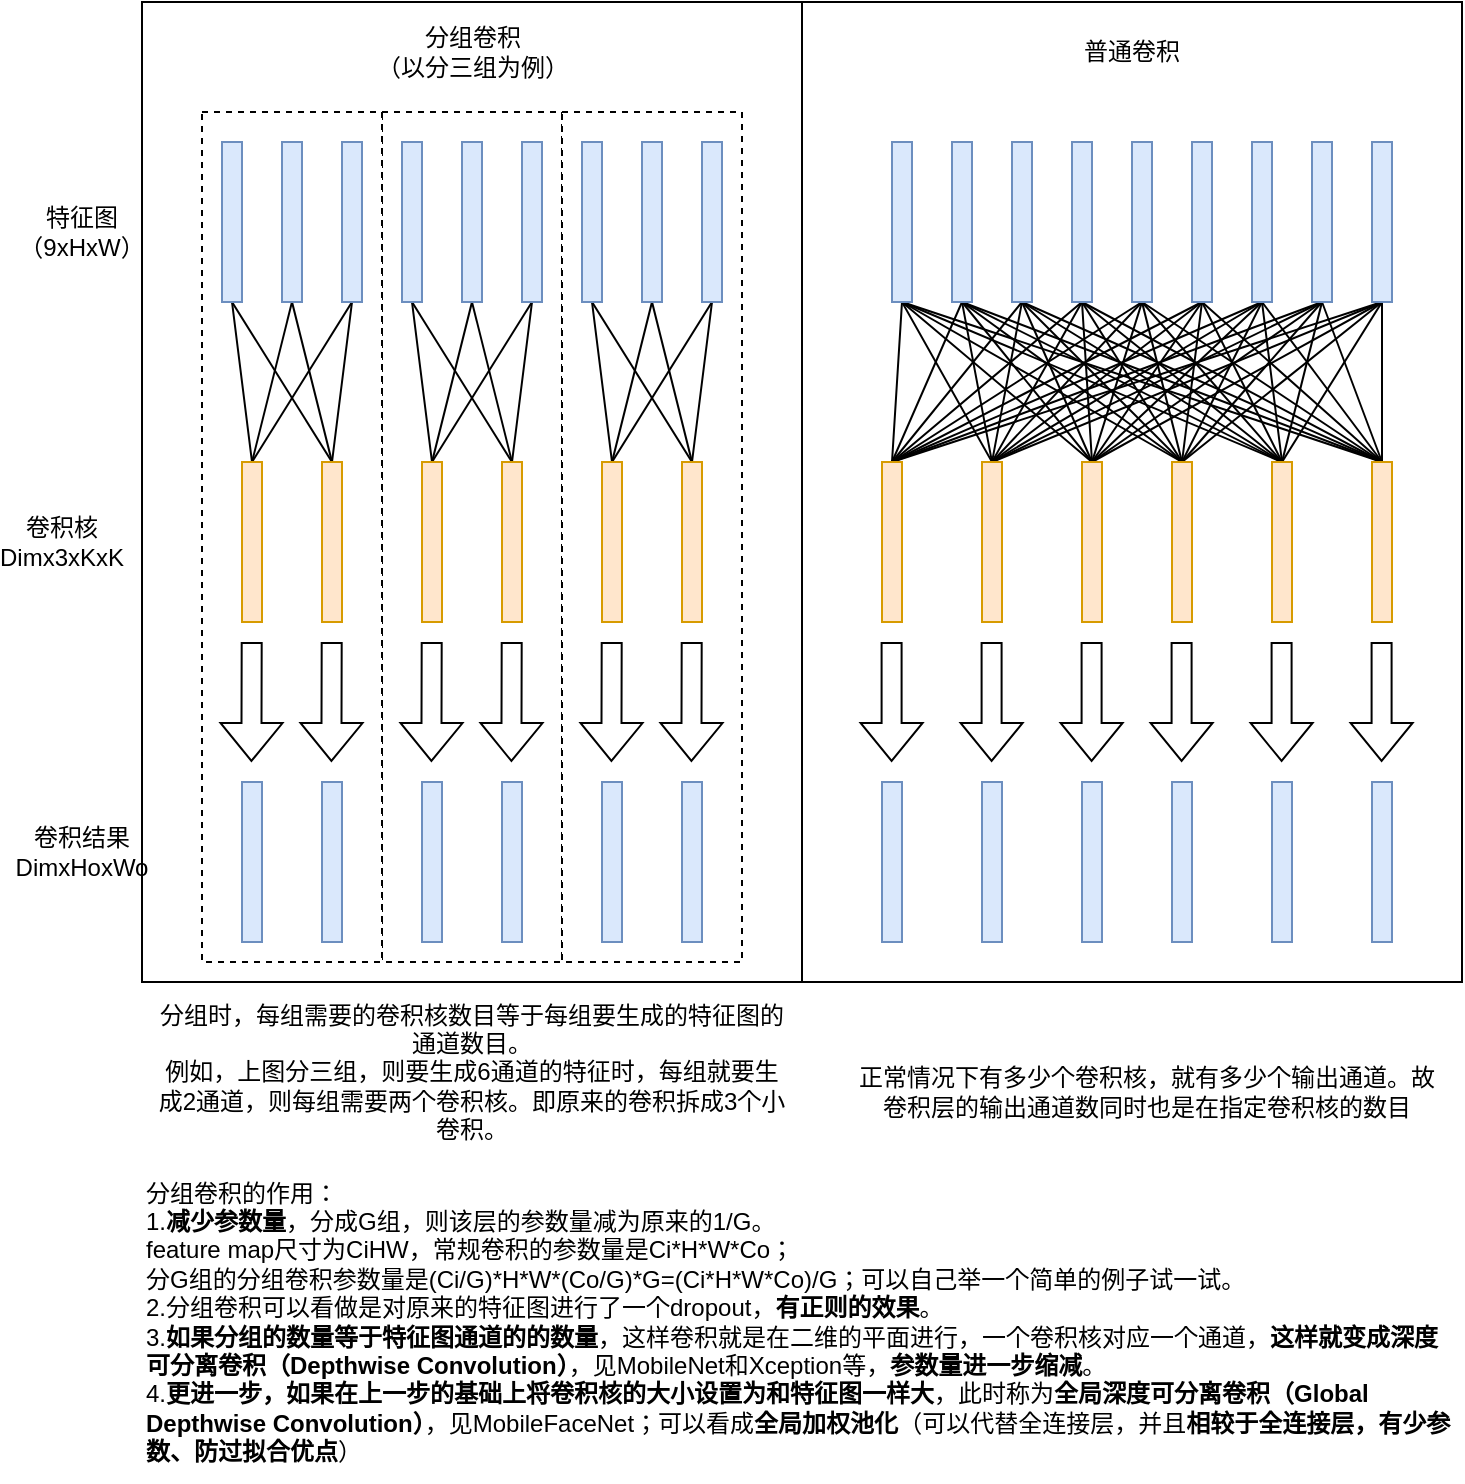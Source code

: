 <mxfile version="24.6.4" type="device">
  <diagram name="第 1 页" id="AqVryajiJWvJqbFoNAd9">
    <mxGraphModel dx="1216" dy="698" grid="1" gridSize="10" guides="1" tooltips="1" connect="1" arrows="1" fold="1" page="1" pageScale="1" pageWidth="827" pageHeight="1169" math="0" shadow="0">
      <root>
        <mxCell id="0" />
        <mxCell id="1" parent="0" />
        <mxCell id="MJthd9jnzczsh9FUFSyF-92" value="" style="rounded=0;whiteSpace=wrap;html=1;" vertex="1" parent="1">
          <mxGeometry x="430" y="140" width="330" height="490" as="geometry" />
        </mxCell>
        <mxCell id="MJthd9jnzczsh9FUFSyF-91" value="" style="rounded=0;whiteSpace=wrap;html=1;" vertex="1" parent="1">
          <mxGeometry x="100" y="140" width="330" height="490" as="geometry" />
        </mxCell>
        <mxCell id="MJthd9jnzczsh9FUFSyF-24" value="" style="rounded=0;whiteSpace=wrap;html=1;dashed=1;" vertex="1" parent="1">
          <mxGeometry x="220" y="195" width="90" height="425" as="geometry" />
        </mxCell>
        <mxCell id="MJthd9jnzczsh9FUFSyF-25" value="" style="rounded=0;whiteSpace=wrap;html=1;dashed=1;" vertex="1" parent="1">
          <mxGeometry x="310" y="195" width="90" height="425" as="geometry" />
        </mxCell>
        <mxCell id="MJthd9jnzczsh9FUFSyF-10" value="" style="rounded=0;whiteSpace=wrap;html=1;dashed=1;" vertex="1" parent="1">
          <mxGeometry x="130" y="195" width="90" height="425" as="geometry" />
        </mxCell>
        <mxCell id="MJthd9jnzczsh9FUFSyF-37" style="rounded=0;orthogonalLoop=1;jettySize=auto;html=1;exitX=0.5;exitY=1;exitDx=0;exitDy=0;entryX=0.5;entryY=0;entryDx=0;entryDy=0;endArrow=none;endFill=0;" edge="1" parent="1" source="MJthd9jnzczsh9FUFSyF-1" target="MJthd9jnzczsh9FUFSyF-19">
          <mxGeometry relative="1" as="geometry" />
        </mxCell>
        <mxCell id="MJthd9jnzczsh9FUFSyF-132" style="rounded=0;orthogonalLoop=1;jettySize=auto;html=1;exitX=0.5;exitY=1;exitDx=0;exitDy=0;entryX=0.5;entryY=0;entryDx=0;entryDy=0;endArrow=none;endFill=0;" edge="1" parent="1" source="MJthd9jnzczsh9FUFSyF-1" target="MJthd9jnzczsh9FUFSyF-131">
          <mxGeometry relative="1" as="geometry" />
        </mxCell>
        <mxCell id="MJthd9jnzczsh9FUFSyF-1" value="" style="rounded=0;whiteSpace=wrap;html=1;fillColor=#dae8fc;strokeColor=#6c8ebf;" vertex="1" parent="1">
          <mxGeometry x="140" y="210" width="10" height="80" as="geometry" />
        </mxCell>
        <mxCell id="MJthd9jnzczsh9FUFSyF-38" style="rounded=0;orthogonalLoop=1;jettySize=auto;html=1;exitX=0.5;exitY=1;exitDx=0;exitDy=0;endArrow=none;endFill=0;entryX=0.5;entryY=0;entryDx=0;entryDy=0;" edge="1" parent="1" source="MJthd9jnzczsh9FUFSyF-2" target="MJthd9jnzczsh9FUFSyF-19">
          <mxGeometry relative="1" as="geometry">
            <mxPoint x="175" y="370" as="targetPoint" />
          </mxGeometry>
        </mxCell>
        <mxCell id="MJthd9jnzczsh9FUFSyF-133" style="rounded=0;orthogonalLoop=1;jettySize=auto;html=1;exitX=0.5;exitY=1;exitDx=0;exitDy=0;entryX=0.5;entryY=0;entryDx=0;entryDy=0;endArrow=none;endFill=0;" edge="1" parent="1" source="MJthd9jnzczsh9FUFSyF-2" target="MJthd9jnzczsh9FUFSyF-131">
          <mxGeometry relative="1" as="geometry">
            <mxPoint x="190" y="370" as="targetPoint" />
          </mxGeometry>
        </mxCell>
        <mxCell id="MJthd9jnzczsh9FUFSyF-2" value="" style="rounded=0;whiteSpace=wrap;html=1;fillColor=#dae8fc;strokeColor=#6c8ebf;" vertex="1" parent="1">
          <mxGeometry x="170" y="210" width="10" height="80" as="geometry" />
        </mxCell>
        <mxCell id="MJthd9jnzczsh9FUFSyF-39" style="rounded=0;orthogonalLoop=1;jettySize=auto;html=1;exitX=0.5;exitY=1;exitDx=0;exitDy=0;entryX=0.5;entryY=0;entryDx=0;entryDy=0;endArrow=none;endFill=0;" edge="1" parent="1" source="MJthd9jnzczsh9FUFSyF-3" target="MJthd9jnzczsh9FUFSyF-19">
          <mxGeometry relative="1" as="geometry" />
        </mxCell>
        <mxCell id="MJthd9jnzczsh9FUFSyF-134" style="rounded=0;orthogonalLoop=1;jettySize=auto;html=1;exitX=0.5;exitY=1;exitDx=0;exitDy=0;entryX=0.5;entryY=0;entryDx=0;entryDy=0;endArrow=none;endFill=0;" edge="1" parent="1" source="MJthd9jnzczsh9FUFSyF-3" target="MJthd9jnzczsh9FUFSyF-131">
          <mxGeometry relative="1" as="geometry">
            <mxPoint x="200" y="370" as="targetPoint" />
          </mxGeometry>
        </mxCell>
        <mxCell id="MJthd9jnzczsh9FUFSyF-3" value="" style="rounded=0;whiteSpace=wrap;html=1;fillColor=#dae8fc;strokeColor=#6c8ebf;" vertex="1" parent="1">
          <mxGeometry x="200" y="210" width="10" height="80" as="geometry" />
        </mxCell>
        <mxCell id="MJthd9jnzczsh9FUFSyF-40" style="rounded=0;orthogonalLoop=1;jettySize=auto;html=1;exitX=0.5;exitY=1;exitDx=0;exitDy=0;entryX=0.5;entryY=0;entryDx=0;entryDy=0;endArrow=none;endFill=0;" edge="1" parent="1" source="MJthd9jnzczsh9FUFSyF-4" target="MJthd9jnzczsh9FUFSyF-22">
          <mxGeometry relative="1" as="geometry" />
        </mxCell>
        <mxCell id="MJthd9jnzczsh9FUFSyF-137" style="rounded=0;orthogonalLoop=1;jettySize=auto;html=1;exitX=0.5;exitY=1;exitDx=0;exitDy=0;entryX=0.5;entryY=0;entryDx=0;entryDy=0;endArrow=none;endFill=0;" edge="1" parent="1" source="MJthd9jnzczsh9FUFSyF-4" target="MJthd9jnzczsh9FUFSyF-135">
          <mxGeometry relative="1" as="geometry" />
        </mxCell>
        <mxCell id="MJthd9jnzczsh9FUFSyF-4" value="" style="rounded=0;whiteSpace=wrap;html=1;fillColor=#dae8fc;strokeColor=#6c8ebf;" vertex="1" parent="1">
          <mxGeometry x="230" y="210" width="10" height="80" as="geometry" />
        </mxCell>
        <mxCell id="MJthd9jnzczsh9FUFSyF-41" style="rounded=0;orthogonalLoop=1;jettySize=auto;html=1;exitX=0.5;exitY=1;exitDx=0;exitDy=0;endArrow=none;endFill=0;entryX=0.5;entryY=0;entryDx=0;entryDy=0;" edge="1" parent="1" source="MJthd9jnzczsh9FUFSyF-5" target="MJthd9jnzczsh9FUFSyF-22">
          <mxGeometry relative="1" as="geometry">
            <mxPoint x="265" y="370" as="targetPoint" />
          </mxGeometry>
        </mxCell>
        <mxCell id="MJthd9jnzczsh9FUFSyF-138" style="rounded=0;orthogonalLoop=1;jettySize=auto;html=1;exitX=0.5;exitY=1;exitDx=0;exitDy=0;entryX=0.5;entryY=0;entryDx=0;entryDy=0;endArrow=none;endFill=0;" edge="1" parent="1" source="MJthd9jnzczsh9FUFSyF-5" target="MJthd9jnzczsh9FUFSyF-135">
          <mxGeometry relative="1" as="geometry" />
        </mxCell>
        <mxCell id="MJthd9jnzczsh9FUFSyF-5" value="" style="rounded=0;whiteSpace=wrap;html=1;fillColor=#dae8fc;strokeColor=#6c8ebf;" vertex="1" parent="1">
          <mxGeometry x="260" y="210" width="10" height="80" as="geometry" />
        </mxCell>
        <mxCell id="MJthd9jnzczsh9FUFSyF-42" style="rounded=0;orthogonalLoop=1;jettySize=auto;html=1;exitX=0.5;exitY=1;exitDx=0;exitDy=0;entryX=0.5;entryY=0;entryDx=0;entryDy=0;endArrow=none;endFill=0;" edge="1" parent="1" source="MJthd9jnzczsh9FUFSyF-6" target="MJthd9jnzczsh9FUFSyF-22">
          <mxGeometry relative="1" as="geometry" />
        </mxCell>
        <mxCell id="MJthd9jnzczsh9FUFSyF-139" style="rounded=0;orthogonalLoop=1;jettySize=auto;html=1;exitX=0.5;exitY=1;exitDx=0;exitDy=0;entryX=0.5;entryY=0;entryDx=0;entryDy=0;endArrow=none;endFill=0;" edge="1" parent="1" source="MJthd9jnzczsh9FUFSyF-6" target="MJthd9jnzczsh9FUFSyF-135">
          <mxGeometry relative="1" as="geometry" />
        </mxCell>
        <mxCell id="MJthd9jnzczsh9FUFSyF-6" value="" style="rounded=0;whiteSpace=wrap;html=1;fillColor=#dae8fc;strokeColor=#6c8ebf;" vertex="1" parent="1">
          <mxGeometry x="290" y="210" width="10" height="80" as="geometry" />
        </mxCell>
        <mxCell id="MJthd9jnzczsh9FUFSyF-43" style="rounded=0;orthogonalLoop=1;jettySize=auto;html=1;exitX=0.5;exitY=1;exitDx=0;exitDy=0;entryX=0.5;entryY=0;entryDx=0;entryDy=0;endArrow=none;endFill=0;" edge="1" parent="1" source="MJthd9jnzczsh9FUFSyF-7" target="MJthd9jnzczsh9FUFSyF-23">
          <mxGeometry relative="1" as="geometry" />
        </mxCell>
        <mxCell id="MJthd9jnzczsh9FUFSyF-140" style="rounded=0;orthogonalLoop=1;jettySize=auto;html=1;exitX=0.5;exitY=1;exitDx=0;exitDy=0;entryX=0.5;entryY=0;entryDx=0;entryDy=0;endArrow=none;endFill=0;" edge="1" parent="1" source="MJthd9jnzczsh9FUFSyF-7" target="MJthd9jnzczsh9FUFSyF-136">
          <mxGeometry relative="1" as="geometry" />
        </mxCell>
        <mxCell id="MJthd9jnzczsh9FUFSyF-7" value="" style="rounded=0;whiteSpace=wrap;html=1;fillColor=#dae8fc;strokeColor=#6c8ebf;" vertex="1" parent="1">
          <mxGeometry x="320" y="210" width="10" height="80" as="geometry" />
        </mxCell>
        <mxCell id="MJthd9jnzczsh9FUFSyF-44" style="rounded=0;orthogonalLoop=1;jettySize=auto;html=1;exitX=0.5;exitY=1;exitDx=0;exitDy=0;entryX=0.5;entryY=0;entryDx=0;entryDy=0;endArrow=none;endFill=0;" edge="1" parent="1" source="MJthd9jnzczsh9FUFSyF-8" target="MJthd9jnzczsh9FUFSyF-23">
          <mxGeometry relative="1" as="geometry" />
        </mxCell>
        <mxCell id="MJthd9jnzczsh9FUFSyF-142" style="rounded=0;orthogonalLoop=1;jettySize=auto;html=1;exitX=0.5;exitY=1;exitDx=0;exitDy=0;entryX=0.5;entryY=0;entryDx=0;entryDy=0;endArrow=none;endFill=0;" edge="1" parent="1" source="MJthd9jnzczsh9FUFSyF-8" target="MJthd9jnzczsh9FUFSyF-136">
          <mxGeometry relative="1" as="geometry" />
        </mxCell>
        <mxCell id="MJthd9jnzczsh9FUFSyF-8" value="" style="rounded=0;whiteSpace=wrap;html=1;fillColor=#dae8fc;strokeColor=#6c8ebf;" vertex="1" parent="1">
          <mxGeometry x="350" y="210" width="10" height="80" as="geometry" />
        </mxCell>
        <mxCell id="MJthd9jnzczsh9FUFSyF-45" style="rounded=0;orthogonalLoop=1;jettySize=auto;html=1;exitX=0.5;exitY=1;exitDx=0;exitDy=0;entryX=0.5;entryY=0;entryDx=0;entryDy=0;endArrow=none;endFill=0;" edge="1" parent="1" source="MJthd9jnzczsh9FUFSyF-9" target="MJthd9jnzczsh9FUFSyF-23">
          <mxGeometry relative="1" as="geometry" />
        </mxCell>
        <mxCell id="MJthd9jnzczsh9FUFSyF-141" style="rounded=0;orthogonalLoop=1;jettySize=auto;html=1;exitX=0.5;exitY=1;exitDx=0;exitDy=0;entryX=0.5;entryY=0;entryDx=0;entryDy=0;endArrow=none;endFill=0;" edge="1" parent="1" source="MJthd9jnzczsh9FUFSyF-9" target="MJthd9jnzczsh9FUFSyF-136">
          <mxGeometry relative="1" as="geometry" />
        </mxCell>
        <mxCell id="MJthd9jnzczsh9FUFSyF-9" value="" style="rounded=0;whiteSpace=wrap;html=1;fillColor=#dae8fc;strokeColor=#6c8ebf;" vertex="1" parent="1">
          <mxGeometry x="380" y="210" width="10" height="80" as="geometry" />
        </mxCell>
        <mxCell id="MJthd9jnzczsh9FUFSyF-19" value="" style="rounded=0;whiteSpace=wrap;html=1;fillColor=#ffe6cc;strokeColor=#d79b00;" vertex="1" parent="1">
          <mxGeometry x="150" y="370" width="10" height="80" as="geometry" />
        </mxCell>
        <mxCell id="MJthd9jnzczsh9FUFSyF-20" value="特征图（9xHxW）" style="text;html=1;align=center;verticalAlign=middle;whiteSpace=wrap;rounded=0;" vertex="1" parent="1">
          <mxGeometry x="40" y="240" width="60" height="30" as="geometry" />
        </mxCell>
        <mxCell id="MJthd9jnzczsh9FUFSyF-21" value="卷积核&lt;div&gt;Dimx3xKxK&lt;/div&gt;" style="text;html=1;align=center;verticalAlign=middle;whiteSpace=wrap;rounded=0;" vertex="1" parent="1">
          <mxGeometry x="30" y="395" width="60" height="30" as="geometry" />
        </mxCell>
        <mxCell id="MJthd9jnzczsh9FUFSyF-22" value="" style="rounded=0;whiteSpace=wrap;html=1;fillColor=#ffe6cc;strokeColor=#d79b00;" vertex="1" parent="1">
          <mxGeometry x="240" y="370" width="10" height="80" as="geometry" />
        </mxCell>
        <mxCell id="MJthd9jnzczsh9FUFSyF-23" value="" style="rounded=0;whiteSpace=wrap;html=1;fillColor=#ffe6cc;strokeColor=#d79b00;" vertex="1" parent="1">
          <mxGeometry x="330" y="370" width="10" height="80" as="geometry" />
        </mxCell>
        <mxCell id="MJthd9jnzczsh9FUFSyF-52" style="rounded=0;orthogonalLoop=1;jettySize=auto;html=1;exitX=0.5;exitY=1;exitDx=0;exitDy=0;entryX=0.5;entryY=0;entryDx=0;entryDy=0;endArrow=none;endFill=0;" edge="1" parent="1" source="MJthd9jnzczsh9FUFSyF-28" target="MJthd9jnzczsh9FUFSyF-49">
          <mxGeometry relative="1" as="geometry" />
        </mxCell>
        <mxCell id="MJthd9jnzczsh9FUFSyF-61" style="rounded=0;orthogonalLoop=1;jettySize=auto;html=1;exitX=0.5;exitY=1;exitDx=0;exitDy=0;entryX=0.5;entryY=0;entryDx=0;entryDy=0;endArrow=none;endFill=0;" edge="1" parent="1" source="MJthd9jnzczsh9FUFSyF-28" target="MJthd9jnzczsh9FUFSyF-50">
          <mxGeometry relative="1" as="geometry" />
        </mxCell>
        <mxCell id="MJthd9jnzczsh9FUFSyF-70" style="rounded=0;orthogonalLoop=1;jettySize=auto;html=1;exitX=0.5;exitY=1;exitDx=0;exitDy=0;entryX=0.5;entryY=0;entryDx=0;entryDy=0;endArrow=none;endFill=0;" edge="1" parent="1" source="MJthd9jnzczsh9FUFSyF-28" target="MJthd9jnzczsh9FUFSyF-51">
          <mxGeometry relative="1" as="geometry" />
        </mxCell>
        <mxCell id="MJthd9jnzczsh9FUFSyF-98" style="rounded=0;orthogonalLoop=1;jettySize=auto;html=1;exitX=0.5;exitY=1;exitDx=0;exitDy=0;entryX=0.5;entryY=0;entryDx=0;entryDy=0;endArrow=none;endFill=0;" edge="1" parent="1" source="MJthd9jnzczsh9FUFSyF-28" target="MJthd9jnzczsh9FUFSyF-95">
          <mxGeometry relative="1" as="geometry" />
        </mxCell>
        <mxCell id="MJthd9jnzczsh9FUFSyF-107" style="rounded=0;orthogonalLoop=1;jettySize=auto;html=1;exitX=0.5;exitY=1;exitDx=0;exitDy=0;entryX=0.5;entryY=0;entryDx=0;entryDy=0;endArrow=none;endFill=0;" edge="1" parent="1" source="MJthd9jnzczsh9FUFSyF-28" target="MJthd9jnzczsh9FUFSyF-96">
          <mxGeometry relative="1" as="geometry" />
        </mxCell>
        <mxCell id="MJthd9jnzczsh9FUFSyF-108" style="rounded=0;orthogonalLoop=1;jettySize=auto;html=1;exitX=0.5;exitY=1;exitDx=0;exitDy=0;entryX=0.5;entryY=0;entryDx=0;entryDy=0;endArrow=none;endFill=0;" edge="1" parent="1" source="MJthd9jnzczsh9FUFSyF-28" target="MJthd9jnzczsh9FUFSyF-97">
          <mxGeometry relative="1" as="geometry" />
        </mxCell>
        <mxCell id="MJthd9jnzczsh9FUFSyF-28" value="" style="rounded=0;whiteSpace=wrap;html=1;fillColor=#dae8fc;strokeColor=#6c8ebf;" vertex="1" parent="1">
          <mxGeometry x="475" y="210" width="10" height="80" as="geometry" />
        </mxCell>
        <mxCell id="MJthd9jnzczsh9FUFSyF-53" style="rounded=0;orthogonalLoop=1;jettySize=auto;html=1;exitX=0.5;exitY=1;exitDx=0;exitDy=0;entryX=0.5;entryY=0;entryDx=0;entryDy=0;endArrow=none;endFill=0;" edge="1" parent="1" source="MJthd9jnzczsh9FUFSyF-29" target="MJthd9jnzczsh9FUFSyF-49">
          <mxGeometry relative="1" as="geometry" />
        </mxCell>
        <mxCell id="MJthd9jnzczsh9FUFSyF-62" style="rounded=0;orthogonalLoop=1;jettySize=auto;html=1;exitX=0.5;exitY=1;exitDx=0;exitDy=0;entryX=0.5;entryY=0;entryDx=0;entryDy=0;endArrow=none;endFill=0;" edge="1" parent="1" source="MJthd9jnzczsh9FUFSyF-29" target="MJthd9jnzczsh9FUFSyF-50">
          <mxGeometry relative="1" as="geometry" />
        </mxCell>
        <mxCell id="MJthd9jnzczsh9FUFSyF-71" style="rounded=0;orthogonalLoop=1;jettySize=auto;html=1;exitX=0.5;exitY=1;exitDx=0;exitDy=0;endArrow=none;endFill=0;entryX=0.5;entryY=0;entryDx=0;entryDy=0;" edge="1" parent="1" source="MJthd9jnzczsh9FUFSyF-29" target="MJthd9jnzczsh9FUFSyF-51">
          <mxGeometry relative="1" as="geometry" />
        </mxCell>
        <mxCell id="MJthd9jnzczsh9FUFSyF-99" style="rounded=0;orthogonalLoop=1;jettySize=auto;html=1;exitX=0.5;exitY=1;exitDx=0;exitDy=0;entryX=0.5;entryY=0;entryDx=0;entryDy=0;endArrow=none;endFill=0;" edge="1" parent="1" source="MJthd9jnzczsh9FUFSyF-29" target="MJthd9jnzczsh9FUFSyF-95">
          <mxGeometry relative="1" as="geometry" />
        </mxCell>
        <mxCell id="MJthd9jnzczsh9FUFSyF-109" style="rounded=0;orthogonalLoop=1;jettySize=auto;html=1;exitX=0.5;exitY=1;exitDx=0;exitDy=0;entryX=0.5;entryY=0;entryDx=0;entryDy=0;endArrow=none;endFill=0;" edge="1" parent="1" source="MJthd9jnzczsh9FUFSyF-29" target="MJthd9jnzczsh9FUFSyF-96">
          <mxGeometry relative="1" as="geometry" />
        </mxCell>
        <mxCell id="MJthd9jnzczsh9FUFSyF-110" style="rounded=0;orthogonalLoop=1;jettySize=auto;html=1;exitX=0.5;exitY=1;exitDx=0;exitDy=0;entryX=0.5;entryY=0;entryDx=0;entryDy=0;endArrow=none;endFill=0;" edge="1" parent="1" source="MJthd9jnzczsh9FUFSyF-29" target="MJthd9jnzczsh9FUFSyF-97">
          <mxGeometry relative="1" as="geometry" />
        </mxCell>
        <mxCell id="MJthd9jnzczsh9FUFSyF-29" value="" style="rounded=0;whiteSpace=wrap;html=1;fillColor=#dae8fc;strokeColor=#6c8ebf;" vertex="1" parent="1">
          <mxGeometry x="505" y="210" width="10" height="80" as="geometry" />
        </mxCell>
        <mxCell id="MJthd9jnzczsh9FUFSyF-54" style="rounded=0;orthogonalLoop=1;jettySize=auto;html=1;exitX=0.5;exitY=1;exitDx=0;exitDy=0;entryX=0.5;entryY=0;entryDx=0;entryDy=0;endArrow=none;endFill=0;" edge="1" parent="1" source="MJthd9jnzczsh9FUFSyF-30" target="MJthd9jnzczsh9FUFSyF-49">
          <mxGeometry relative="1" as="geometry" />
        </mxCell>
        <mxCell id="MJthd9jnzczsh9FUFSyF-63" style="rounded=0;orthogonalLoop=1;jettySize=auto;html=1;exitX=0.5;exitY=1;exitDx=0;exitDy=0;entryX=0.5;entryY=0;entryDx=0;entryDy=0;endArrow=none;endFill=0;" edge="1" parent="1" source="MJthd9jnzczsh9FUFSyF-30" target="MJthd9jnzczsh9FUFSyF-50">
          <mxGeometry relative="1" as="geometry" />
        </mxCell>
        <mxCell id="MJthd9jnzczsh9FUFSyF-72" style="rounded=0;orthogonalLoop=1;jettySize=auto;html=1;exitX=0.5;exitY=1;exitDx=0;exitDy=0;entryX=0.5;entryY=0;entryDx=0;entryDy=0;endArrow=none;endFill=0;" edge="1" parent="1" source="MJthd9jnzczsh9FUFSyF-30" target="MJthd9jnzczsh9FUFSyF-51">
          <mxGeometry relative="1" as="geometry" />
        </mxCell>
        <mxCell id="MJthd9jnzczsh9FUFSyF-101" style="rounded=0;orthogonalLoop=1;jettySize=auto;html=1;exitX=0.5;exitY=1;exitDx=0;exitDy=0;entryX=0.5;entryY=0;entryDx=0;entryDy=0;endArrow=none;endFill=0;" edge="1" parent="1" source="MJthd9jnzczsh9FUFSyF-30" target="MJthd9jnzczsh9FUFSyF-95">
          <mxGeometry relative="1" as="geometry" />
        </mxCell>
        <mxCell id="MJthd9jnzczsh9FUFSyF-111" style="rounded=0;orthogonalLoop=1;jettySize=auto;html=1;exitX=0.5;exitY=1;exitDx=0;exitDy=0;entryX=0.5;entryY=0;entryDx=0;entryDy=0;endArrow=none;endFill=0;" edge="1" parent="1" source="MJthd9jnzczsh9FUFSyF-30" target="MJthd9jnzczsh9FUFSyF-96">
          <mxGeometry relative="1" as="geometry" />
        </mxCell>
        <mxCell id="MJthd9jnzczsh9FUFSyF-112" style="rounded=0;orthogonalLoop=1;jettySize=auto;html=1;exitX=0.5;exitY=1;exitDx=0;exitDy=0;entryX=0.5;entryY=0;entryDx=0;entryDy=0;endArrow=none;endFill=0;" edge="1" parent="1" source="MJthd9jnzczsh9FUFSyF-30" target="MJthd9jnzczsh9FUFSyF-97">
          <mxGeometry relative="1" as="geometry" />
        </mxCell>
        <mxCell id="MJthd9jnzczsh9FUFSyF-30" value="" style="rounded=0;whiteSpace=wrap;html=1;fillColor=#dae8fc;strokeColor=#6c8ebf;" vertex="1" parent="1">
          <mxGeometry x="535" y="210" width="10" height="80" as="geometry" />
        </mxCell>
        <mxCell id="MJthd9jnzczsh9FUFSyF-55" style="rounded=0;orthogonalLoop=1;jettySize=auto;html=1;exitX=0.5;exitY=1;exitDx=0;exitDy=0;entryX=0.5;entryY=0;entryDx=0;entryDy=0;endArrow=none;endFill=0;" edge="1" parent="1" source="MJthd9jnzczsh9FUFSyF-31" target="MJthd9jnzczsh9FUFSyF-49">
          <mxGeometry relative="1" as="geometry" />
        </mxCell>
        <mxCell id="MJthd9jnzczsh9FUFSyF-64" style="rounded=0;orthogonalLoop=1;jettySize=auto;html=1;exitX=0.5;exitY=1;exitDx=0;exitDy=0;entryX=0.5;entryY=0;entryDx=0;entryDy=0;endArrow=none;endFill=0;" edge="1" parent="1" source="MJthd9jnzczsh9FUFSyF-31" target="MJthd9jnzczsh9FUFSyF-50">
          <mxGeometry relative="1" as="geometry" />
        </mxCell>
        <mxCell id="MJthd9jnzczsh9FUFSyF-73" style="rounded=0;orthogonalLoop=1;jettySize=auto;html=1;exitX=0.5;exitY=1;exitDx=0;exitDy=0;entryX=0.5;entryY=0;entryDx=0;entryDy=0;endArrow=none;endFill=0;" edge="1" parent="1" source="MJthd9jnzczsh9FUFSyF-31" target="MJthd9jnzczsh9FUFSyF-51">
          <mxGeometry relative="1" as="geometry" />
        </mxCell>
        <mxCell id="MJthd9jnzczsh9FUFSyF-100" style="rounded=0;orthogonalLoop=1;jettySize=auto;html=1;exitX=0.5;exitY=1;exitDx=0;exitDy=0;entryX=0.5;entryY=0;entryDx=0;entryDy=0;endArrow=none;endFill=0;" edge="1" parent="1" source="MJthd9jnzczsh9FUFSyF-31" target="MJthd9jnzczsh9FUFSyF-95">
          <mxGeometry relative="1" as="geometry" />
        </mxCell>
        <mxCell id="MJthd9jnzczsh9FUFSyF-113" style="rounded=0;orthogonalLoop=1;jettySize=auto;html=1;exitX=0.5;exitY=1;exitDx=0;exitDy=0;entryX=0.5;entryY=0;entryDx=0;entryDy=0;endArrow=none;endFill=0;" edge="1" parent="1" source="MJthd9jnzczsh9FUFSyF-31" target="MJthd9jnzczsh9FUFSyF-96">
          <mxGeometry relative="1" as="geometry" />
        </mxCell>
        <mxCell id="MJthd9jnzczsh9FUFSyF-114" style="rounded=0;orthogonalLoop=1;jettySize=auto;html=1;exitX=0.5;exitY=1;exitDx=0;exitDy=0;entryX=0.5;entryY=0;entryDx=0;entryDy=0;endArrow=none;endFill=0;" edge="1" parent="1" source="MJthd9jnzczsh9FUFSyF-31" target="MJthd9jnzczsh9FUFSyF-97">
          <mxGeometry relative="1" as="geometry" />
        </mxCell>
        <mxCell id="MJthd9jnzczsh9FUFSyF-31" value="" style="rounded=0;whiteSpace=wrap;html=1;fillColor=#dae8fc;strokeColor=#6c8ebf;" vertex="1" parent="1">
          <mxGeometry x="565" y="210" width="10" height="80" as="geometry" />
        </mxCell>
        <mxCell id="MJthd9jnzczsh9FUFSyF-56" style="rounded=0;orthogonalLoop=1;jettySize=auto;html=1;exitX=0.5;exitY=1;exitDx=0;exitDy=0;entryX=0.5;entryY=0;entryDx=0;entryDy=0;endArrow=none;endFill=0;" edge="1" parent="1" source="MJthd9jnzczsh9FUFSyF-32" target="MJthd9jnzczsh9FUFSyF-49">
          <mxGeometry relative="1" as="geometry" />
        </mxCell>
        <mxCell id="MJthd9jnzczsh9FUFSyF-65" style="rounded=0;orthogonalLoop=1;jettySize=auto;html=1;exitX=0.5;exitY=1;exitDx=0;exitDy=0;endArrow=none;endFill=0;entryX=0.5;entryY=0;entryDx=0;entryDy=0;" edge="1" parent="1" source="MJthd9jnzczsh9FUFSyF-32" target="MJthd9jnzczsh9FUFSyF-50">
          <mxGeometry relative="1" as="geometry">
            <mxPoint x="585" y="370" as="targetPoint" />
          </mxGeometry>
        </mxCell>
        <mxCell id="MJthd9jnzczsh9FUFSyF-74" style="rounded=0;orthogonalLoop=1;jettySize=auto;html=1;exitX=0.5;exitY=1;exitDx=0;exitDy=0;entryX=0.5;entryY=0;entryDx=0;entryDy=0;endArrow=none;endFill=0;" edge="1" parent="1" source="MJthd9jnzczsh9FUFSyF-32" target="MJthd9jnzczsh9FUFSyF-51">
          <mxGeometry relative="1" as="geometry" />
        </mxCell>
        <mxCell id="MJthd9jnzczsh9FUFSyF-102" style="rounded=0;orthogonalLoop=1;jettySize=auto;html=1;exitX=0.5;exitY=1;exitDx=0;exitDy=0;entryX=0.5;entryY=0;entryDx=0;entryDy=0;endArrow=none;endFill=0;" edge="1" parent="1" source="MJthd9jnzczsh9FUFSyF-32" target="MJthd9jnzczsh9FUFSyF-95">
          <mxGeometry relative="1" as="geometry" />
        </mxCell>
        <mxCell id="MJthd9jnzczsh9FUFSyF-115" style="rounded=0;orthogonalLoop=1;jettySize=auto;html=1;exitX=0.5;exitY=1;exitDx=0;exitDy=0;entryX=0.5;entryY=0;entryDx=0;entryDy=0;endArrow=none;endFill=0;" edge="1" parent="1" source="MJthd9jnzczsh9FUFSyF-32" target="MJthd9jnzczsh9FUFSyF-96">
          <mxGeometry relative="1" as="geometry" />
        </mxCell>
        <mxCell id="MJthd9jnzczsh9FUFSyF-116" style="rounded=0;orthogonalLoop=1;jettySize=auto;html=1;exitX=0.5;exitY=1;exitDx=0;exitDy=0;entryX=0.5;entryY=0;entryDx=0;entryDy=0;endArrow=none;endFill=0;" edge="1" parent="1" source="MJthd9jnzczsh9FUFSyF-32" target="MJthd9jnzczsh9FUFSyF-97">
          <mxGeometry relative="1" as="geometry" />
        </mxCell>
        <mxCell id="MJthd9jnzczsh9FUFSyF-32" value="" style="rounded=0;whiteSpace=wrap;html=1;fillColor=#dae8fc;strokeColor=#6c8ebf;" vertex="1" parent="1">
          <mxGeometry x="595" y="210" width="10" height="80" as="geometry" />
        </mxCell>
        <mxCell id="MJthd9jnzczsh9FUFSyF-58" style="rounded=0;orthogonalLoop=1;jettySize=auto;html=1;exitX=0.5;exitY=1;exitDx=0;exitDy=0;entryX=0.5;entryY=0;entryDx=0;entryDy=0;endArrow=none;endFill=0;" edge="1" parent="1" source="MJthd9jnzczsh9FUFSyF-33" target="MJthd9jnzczsh9FUFSyF-49">
          <mxGeometry relative="1" as="geometry" />
        </mxCell>
        <mxCell id="MJthd9jnzczsh9FUFSyF-66" style="rounded=0;orthogonalLoop=1;jettySize=auto;html=1;exitX=0.5;exitY=1;exitDx=0;exitDy=0;entryX=0.5;entryY=0;entryDx=0;entryDy=0;endArrow=none;endFill=0;" edge="1" parent="1" source="MJthd9jnzczsh9FUFSyF-33" target="MJthd9jnzczsh9FUFSyF-50">
          <mxGeometry relative="1" as="geometry" />
        </mxCell>
        <mxCell id="MJthd9jnzczsh9FUFSyF-75" style="rounded=0;orthogonalLoop=1;jettySize=auto;html=1;exitX=0.5;exitY=1;exitDx=0;exitDy=0;entryX=0.5;entryY=0;entryDx=0;entryDy=0;endArrow=none;endFill=0;" edge="1" parent="1" source="MJthd9jnzczsh9FUFSyF-33" target="MJthd9jnzczsh9FUFSyF-51">
          <mxGeometry relative="1" as="geometry" />
        </mxCell>
        <mxCell id="MJthd9jnzczsh9FUFSyF-103" style="rounded=0;orthogonalLoop=1;jettySize=auto;html=1;exitX=0.5;exitY=1;exitDx=0;exitDy=0;entryX=0.5;entryY=0;entryDx=0;entryDy=0;endArrow=none;endFill=0;" edge="1" parent="1" source="MJthd9jnzczsh9FUFSyF-33" target="MJthd9jnzczsh9FUFSyF-95">
          <mxGeometry relative="1" as="geometry" />
        </mxCell>
        <mxCell id="MJthd9jnzczsh9FUFSyF-117" style="rounded=0;orthogonalLoop=1;jettySize=auto;html=1;exitX=0.5;exitY=1;exitDx=0;exitDy=0;entryX=0.5;entryY=0;entryDx=0;entryDy=0;endArrow=none;endFill=0;" edge="1" parent="1" source="MJthd9jnzczsh9FUFSyF-33" target="MJthd9jnzczsh9FUFSyF-96">
          <mxGeometry relative="1" as="geometry" />
        </mxCell>
        <mxCell id="MJthd9jnzczsh9FUFSyF-118" style="rounded=0;orthogonalLoop=1;jettySize=auto;html=1;exitX=0.5;exitY=1;exitDx=0;exitDy=0;entryX=0.5;entryY=0;entryDx=0;entryDy=0;endArrow=none;endFill=0;" edge="1" parent="1" source="MJthd9jnzczsh9FUFSyF-33" target="MJthd9jnzczsh9FUFSyF-97">
          <mxGeometry relative="1" as="geometry" />
        </mxCell>
        <mxCell id="MJthd9jnzczsh9FUFSyF-33" value="" style="rounded=0;whiteSpace=wrap;html=1;fillColor=#dae8fc;strokeColor=#6c8ebf;" vertex="1" parent="1">
          <mxGeometry x="625" y="210" width="10" height="80" as="geometry" />
        </mxCell>
        <mxCell id="MJthd9jnzczsh9FUFSyF-57" style="rounded=0;orthogonalLoop=1;jettySize=auto;html=1;exitX=0.5;exitY=1;exitDx=0;exitDy=0;entryX=0.5;entryY=0;entryDx=0;entryDy=0;endArrow=none;endFill=0;" edge="1" parent="1" source="MJthd9jnzczsh9FUFSyF-34" target="MJthd9jnzczsh9FUFSyF-49">
          <mxGeometry relative="1" as="geometry" />
        </mxCell>
        <mxCell id="MJthd9jnzczsh9FUFSyF-67" style="rounded=0;orthogonalLoop=1;jettySize=auto;html=1;exitX=0.5;exitY=1;exitDx=0;exitDy=0;entryX=0.5;entryY=0;entryDx=0;entryDy=0;endArrow=none;endFill=0;" edge="1" parent="1" source="MJthd9jnzczsh9FUFSyF-34" target="MJthd9jnzczsh9FUFSyF-50">
          <mxGeometry relative="1" as="geometry" />
        </mxCell>
        <mxCell id="MJthd9jnzczsh9FUFSyF-76" style="rounded=0;orthogonalLoop=1;jettySize=auto;html=1;exitX=0.5;exitY=1;exitDx=0;exitDy=0;entryX=0.5;entryY=0;entryDx=0;entryDy=0;endArrow=none;endFill=0;" edge="1" parent="1" source="MJthd9jnzczsh9FUFSyF-34" target="MJthd9jnzczsh9FUFSyF-51">
          <mxGeometry relative="1" as="geometry" />
        </mxCell>
        <mxCell id="MJthd9jnzczsh9FUFSyF-104" style="rounded=0;orthogonalLoop=1;jettySize=auto;html=1;exitX=0.5;exitY=1;exitDx=0;exitDy=0;entryX=0.5;entryY=0;entryDx=0;entryDy=0;endArrow=none;endFill=0;" edge="1" parent="1" source="MJthd9jnzczsh9FUFSyF-34" target="MJthd9jnzczsh9FUFSyF-95">
          <mxGeometry relative="1" as="geometry" />
        </mxCell>
        <mxCell id="MJthd9jnzczsh9FUFSyF-119" style="rounded=0;orthogonalLoop=1;jettySize=auto;html=1;exitX=0.5;exitY=1;exitDx=0;exitDy=0;entryX=0.5;entryY=0;entryDx=0;entryDy=0;endArrow=none;endFill=0;" edge="1" parent="1" source="MJthd9jnzczsh9FUFSyF-34" target="MJthd9jnzczsh9FUFSyF-96">
          <mxGeometry relative="1" as="geometry" />
        </mxCell>
        <mxCell id="MJthd9jnzczsh9FUFSyF-120" style="rounded=0;orthogonalLoop=1;jettySize=auto;html=1;exitX=0.5;exitY=1;exitDx=0;exitDy=0;entryX=0.5;entryY=0;entryDx=0;entryDy=0;endArrow=none;endFill=0;" edge="1" parent="1" source="MJthd9jnzczsh9FUFSyF-34" target="MJthd9jnzczsh9FUFSyF-97">
          <mxGeometry relative="1" as="geometry" />
        </mxCell>
        <mxCell id="MJthd9jnzczsh9FUFSyF-34" value="" style="rounded=0;whiteSpace=wrap;html=1;fillColor=#dae8fc;strokeColor=#6c8ebf;" vertex="1" parent="1">
          <mxGeometry x="655" y="210" width="10" height="80" as="geometry" />
        </mxCell>
        <mxCell id="MJthd9jnzczsh9FUFSyF-59" style="rounded=0;orthogonalLoop=1;jettySize=auto;html=1;exitX=0.5;exitY=1;exitDx=0;exitDy=0;entryX=0.5;entryY=0;entryDx=0;entryDy=0;endArrow=none;endFill=0;" edge="1" parent="1" source="MJthd9jnzczsh9FUFSyF-35" target="MJthd9jnzczsh9FUFSyF-49">
          <mxGeometry relative="1" as="geometry" />
        </mxCell>
        <mxCell id="MJthd9jnzczsh9FUFSyF-68" style="rounded=0;orthogonalLoop=1;jettySize=auto;html=1;exitX=0.5;exitY=1;exitDx=0;exitDy=0;entryX=0.5;entryY=0;entryDx=0;entryDy=0;endArrow=none;endFill=0;" edge="1" parent="1" source="MJthd9jnzczsh9FUFSyF-35" target="MJthd9jnzczsh9FUFSyF-50">
          <mxGeometry relative="1" as="geometry" />
        </mxCell>
        <mxCell id="MJthd9jnzczsh9FUFSyF-77" style="rounded=0;orthogonalLoop=1;jettySize=auto;html=1;exitX=0.5;exitY=1;exitDx=0;exitDy=0;entryX=0.5;entryY=0;entryDx=0;entryDy=0;endArrow=none;endFill=0;" edge="1" parent="1" source="MJthd9jnzczsh9FUFSyF-35" target="MJthd9jnzczsh9FUFSyF-51">
          <mxGeometry relative="1" as="geometry" />
        </mxCell>
        <mxCell id="MJthd9jnzczsh9FUFSyF-105" style="rounded=0;orthogonalLoop=1;jettySize=auto;html=1;exitX=0.5;exitY=1;exitDx=0;exitDy=0;entryX=0.5;entryY=0;entryDx=0;entryDy=0;endArrow=none;endFill=0;" edge="1" parent="1" source="MJthd9jnzczsh9FUFSyF-35" target="MJthd9jnzczsh9FUFSyF-95">
          <mxGeometry relative="1" as="geometry" />
        </mxCell>
        <mxCell id="MJthd9jnzczsh9FUFSyF-121" style="rounded=0;orthogonalLoop=1;jettySize=auto;html=1;exitX=0.5;exitY=1;exitDx=0;exitDy=0;entryX=0.5;entryY=0;entryDx=0;entryDy=0;endArrow=none;endFill=0;" edge="1" parent="1" source="MJthd9jnzczsh9FUFSyF-35" target="MJthd9jnzczsh9FUFSyF-96">
          <mxGeometry relative="1" as="geometry" />
        </mxCell>
        <mxCell id="MJthd9jnzczsh9FUFSyF-122" style="rounded=0;orthogonalLoop=1;jettySize=auto;html=1;exitX=0.5;exitY=1;exitDx=0;exitDy=0;entryX=0.5;entryY=0;entryDx=0;entryDy=0;endArrow=none;endFill=0;" edge="1" parent="1" source="MJthd9jnzczsh9FUFSyF-35" target="MJthd9jnzczsh9FUFSyF-97">
          <mxGeometry relative="1" as="geometry" />
        </mxCell>
        <mxCell id="MJthd9jnzczsh9FUFSyF-35" value="" style="rounded=0;whiteSpace=wrap;html=1;fillColor=#dae8fc;strokeColor=#6c8ebf;" vertex="1" parent="1">
          <mxGeometry x="685" y="210" width="10" height="80" as="geometry" />
        </mxCell>
        <mxCell id="MJthd9jnzczsh9FUFSyF-60" style="rounded=0;orthogonalLoop=1;jettySize=auto;html=1;exitX=0.5;exitY=1;exitDx=0;exitDy=0;entryX=0.5;entryY=0;entryDx=0;entryDy=0;endArrow=none;endFill=0;" edge="1" parent="1" source="MJthd9jnzczsh9FUFSyF-36" target="MJthd9jnzczsh9FUFSyF-49">
          <mxGeometry relative="1" as="geometry" />
        </mxCell>
        <mxCell id="MJthd9jnzczsh9FUFSyF-69" style="rounded=0;orthogonalLoop=1;jettySize=auto;html=1;exitX=0.5;exitY=1;exitDx=0;exitDy=0;entryX=0.5;entryY=0;entryDx=0;entryDy=0;endArrow=none;endFill=0;" edge="1" parent="1" source="MJthd9jnzczsh9FUFSyF-36" target="MJthd9jnzczsh9FUFSyF-50">
          <mxGeometry relative="1" as="geometry" />
        </mxCell>
        <mxCell id="MJthd9jnzczsh9FUFSyF-78" style="rounded=0;orthogonalLoop=1;jettySize=auto;html=1;exitX=0.5;exitY=1;exitDx=0;exitDy=0;entryX=0.5;entryY=0;entryDx=0;entryDy=0;endArrow=none;endFill=0;" edge="1" parent="1" source="MJthd9jnzczsh9FUFSyF-36" target="MJthd9jnzczsh9FUFSyF-51">
          <mxGeometry relative="1" as="geometry" />
        </mxCell>
        <mxCell id="MJthd9jnzczsh9FUFSyF-106" style="rounded=0;orthogonalLoop=1;jettySize=auto;html=1;exitX=0.5;exitY=1;exitDx=0;exitDy=0;entryX=0.5;entryY=0;entryDx=0;entryDy=0;endArrow=none;endFill=0;" edge="1" parent="1" source="MJthd9jnzczsh9FUFSyF-36" target="MJthd9jnzczsh9FUFSyF-95">
          <mxGeometry relative="1" as="geometry" />
        </mxCell>
        <mxCell id="MJthd9jnzczsh9FUFSyF-123" style="rounded=0;orthogonalLoop=1;jettySize=auto;html=1;exitX=0.5;exitY=1;exitDx=0;exitDy=0;entryX=0.5;entryY=0;entryDx=0;entryDy=0;endArrow=none;endFill=0;" edge="1" parent="1" source="MJthd9jnzczsh9FUFSyF-36" target="MJthd9jnzczsh9FUFSyF-96">
          <mxGeometry relative="1" as="geometry" />
        </mxCell>
        <mxCell id="MJthd9jnzczsh9FUFSyF-124" style="rounded=0;orthogonalLoop=1;jettySize=auto;html=1;exitX=0.5;exitY=1;exitDx=0;exitDy=0;entryX=0.5;entryY=0;entryDx=0;entryDy=0;endArrow=none;endFill=0;" edge="1" parent="1" source="MJthd9jnzczsh9FUFSyF-36" target="MJthd9jnzczsh9FUFSyF-97">
          <mxGeometry relative="1" as="geometry" />
        </mxCell>
        <mxCell id="MJthd9jnzczsh9FUFSyF-36" value="" style="rounded=0;whiteSpace=wrap;html=1;fillColor=#dae8fc;strokeColor=#6c8ebf;" vertex="1" parent="1">
          <mxGeometry x="715" y="210" width="10" height="80" as="geometry" />
        </mxCell>
        <mxCell id="MJthd9jnzczsh9FUFSyF-46" value="" style="rounded=0;whiteSpace=wrap;html=1;fillColor=#dae8fc;strokeColor=#6c8ebf;" vertex="1" parent="1">
          <mxGeometry x="150" y="530" width="10" height="80" as="geometry" />
        </mxCell>
        <mxCell id="MJthd9jnzczsh9FUFSyF-47" value="" style="rounded=0;whiteSpace=wrap;html=1;fillColor=#dae8fc;strokeColor=#6c8ebf;" vertex="1" parent="1">
          <mxGeometry x="190" y="530" width="10" height="80" as="geometry" />
        </mxCell>
        <mxCell id="MJthd9jnzczsh9FUFSyF-48" value="" style="rounded=0;whiteSpace=wrap;html=1;fillColor=#dae8fc;strokeColor=#6c8ebf;" vertex="1" parent="1">
          <mxGeometry x="330" y="530" width="10" height="80" as="geometry" />
        </mxCell>
        <mxCell id="MJthd9jnzczsh9FUFSyF-49" value="" style="rounded=0;whiteSpace=wrap;html=1;fillColor=#ffe6cc;strokeColor=#d79b00;" vertex="1" parent="1">
          <mxGeometry x="470" y="370" width="10" height="80" as="geometry" />
        </mxCell>
        <mxCell id="MJthd9jnzczsh9FUFSyF-50" value="" style="rounded=0;whiteSpace=wrap;html=1;fillColor=#ffe6cc;strokeColor=#d79b00;" vertex="1" parent="1">
          <mxGeometry x="520" y="370" width="10" height="80" as="geometry" />
        </mxCell>
        <mxCell id="MJthd9jnzczsh9FUFSyF-51" value="" style="rounded=0;whiteSpace=wrap;html=1;fillColor=#ffe6cc;strokeColor=#d79b00;" vertex="1" parent="1">
          <mxGeometry x="715" y="370" width="10" height="80" as="geometry" />
        </mxCell>
        <mxCell id="MJthd9jnzczsh9FUFSyF-79" value="" style="rounded=0;whiteSpace=wrap;html=1;fillColor=#dae8fc;strokeColor=#6c8ebf;" vertex="1" parent="1">
          <mxGeometry x="470" y="530" width="10" height="80" as="geometry" />
        </mxCell>
        <mxCell id="MJthd9jnzczsh9FUFSyF-80" value="" style="rounded=0;whiteSpace=wrap;html=1;fillColor=#dae8fc;strokeColor=#6c8ebf;" vertex="1" parent="1">
          <mxGeometry x="520" y="530" width="10" height="80" as="geometry" />
        </mxCell>
        <mxCell id="MJthd9jnzczsh9FUFSyF-81" value="" style="rounded=0;whiteSpace=wrap;html=1;fillColor=#dae8fc;strokeColor=#6c8ebf;" vertex="1" parent="1">
          <mxGeometry x="570" y="530" width="10" height="80" as="geometry" />
        </mxCell>
        <mxCell id="MJthd9jnzczsh9FUFSyF-82" value="" style="shape=flexArrow;endArrow=classic;html=1;rounded=0;" edge="1" parent="1">
          <mxGeometry width="50" height="50" relative="1" as="geometry">
            <mxPoint x="474.8" y="460" as="sourcePoint" />
            <mxPoint x="474.8" y="520" as="targetPoint" />
          </mxGeometry>
        </mxCell>
        <mxCell id="MJthd9jnzczsh9FUFSyF-83" value="" style="shape=flexArrow;endArrow=classic;html=1;rounded=0;" edge="1" parent="1">
          <mxGeometry width="50" height="50" relative="1" as="geometry">
            <mxPoint x="524.8" y="460" as="sourcePoint" />
            <mxPoint x="524.8" y="520" as="targetPoint" />
          </mxGeometry>
        </mxCell>
        <mxCell id="MJthd9jnzczsh9FUFSyF-84" value="" style="shape=flexArrow;endArrow=classic;html=1;rounded=0;" edge="1" parent="1">
          <mxGeometry width="50" height="50" relative="1" as="geometry">
            <mxPoint x="574.8" y="460" as="sourcePoint" />
            <mxPoint x="574.8" y="520" as="targetPoint" />
          </mxGeometry>
        </mxCell>
        <mxCell id="MJthd9jnzczsh9FUFSyF-85" value="" style="shape=flexArrow;endArrow=classic;html=1;rounded=0;" edge="1" parent="1">
          <mxGeometry width="50" height="50" relative="1" as="geometry">
            <mxPoint x="154.85" y="460" as="sourcePoint" />
            <mxPoint x="154.71" y="520" as="targetPoint" />
          </mxGeometry>
        </mxCell>
        <mxCell id="MJthd9jnzczsh9FUFSyF-86" value="" style="shape=flexArrow;endArrow=classic;html=1;rounded=0;" edge="1" parent="1">
          <mxGeometry width="50" height="50" relative="1" as="geometry">
            <mxPoint x="194.85" y="460" as="sourcePoint" />
            <mxPoint x="194.71" y="520" as="targetPoint" />
          </mxGeometry>
        </mxCell>
        <mxCell id="MJthd9jnzczsh9FUFSyF-87" value="" style="shape=flexArrow;endArrow=classic;html=1;rounded=0;" edge="1" parent="1">
          <mxGeometry width="50" height="50" relative="1" as="geometry">
            <mxPoint x="334.85" y="460" as="sourcePoint" />
            <mxPoint x="334.71" y="520" as="targetPoint" />
          </mxGeometry>
        </mxCell>
        <mxCell id="MJthd9jnzczsh9FUFSyF-89" value="卷积结果&lt;div&gt;DimxHoxWo&lt;/div&gt;" style="text;html=1;align=center;verticalAlign=middle;whiteSpace=wrap;rounded=0;" vertex="1" parent="1">
          <mxGeometry x="40" y="550" width="60" height="30" as="geometry" />
        </mxCell>
        <mxCell id="MJthd9jnzczsh9FUFSyF-93" value="分组卷积&lt;div&gt;（以分三组为例）&lt;/div&gt;" style="text;html=1;align=center;verticalAlign=middle;whiteSpace=wrap;rounded=0;" vertex="1" parent="1">
          <mxGeometry x="202.5" y="150" width="125" height="30" as="geometry" />
        </mxCell>
        <mxCell id="MJthd9jnzczsh9FUFSyF-94" value="普通卷积" style="text;html=1;align=center;verticalAlign=middle;whiteSpace=wrap;rounded=0;" vertex="1" parent="1">
          <mxGeometry x="565" y="150" width="60" height="30" as="geometry" />
        </mxCell>
        <mxCell id="MJthd9jnzczsh9FUFSyF-95" value="" style="rounded=0;whiteSpace=wrap;html=1;fillColor=#ffe6cc;strokeColor=#d79b00;" vertex="1" parent="1">
          <mxGeometry x="570" y="370" width="10" height="80" as="geometry" />
        </mxCell>
        <mxCell id="MJthd9jnzczsh9FUFSyF-96" value="" style="rounded=0;whiteSpace=wrap;html=1;fillColor=#ffe6cc;strokeColor=#d79b00;" vertex="1" parent="1">
          <mxGeometry x="615" y="370" width="10" height="80" as="geometry" />
        </mxCell>
        <mxCell id="MJthd9jnzczsh9FUFSyF-97" value="" style="rounded=0;whiteSpace=wrap;html=1;fillColor=#ffe6cc;strokeColor=#d79b00;" vertex="1" parent="1">
          <mxGeometry x="665" y="370" width="10" height="80" as="geometry" />
        </mxCell>
        <mxCell id="MJthd9jnzczsh9FUFSyF-125" value="" style="rounded=0;whiteSpace=wrap;html=1;fillColor=#dae8fc;strokeColor=#6c8ebf;" vertex="1" parent="1">
          <mxGeometry x="715" y="530" width="10" height="80" as="geometry" />
        </mxCell>
        <mxCell id="MJthd9jnzczsh9FUFSyF-126" value="" style="shape=flexArrow;endArrow=classic;html=1;rounded=0;" edge="1" parent="1">
          <mxGeometry width="50" height="50" relative="1" as="geometry">
            <mxPoint x="719.8" y="460" as="sourcePoint" />
            <mxPoint x="719.8" y="520" as="targetPoint" />
          </mxGeometry>
        </mxCell>
        <mxCell id="MJthd9jnzczsh9FUFSyF-127" value="" style="shape=flexArrow;endArrow=classic;html=1;rounded=0;" edge="1" parent="1">
          <mxGeometry width="50" height="50" relative="1" as="geometry">
            <mxPoint x="669.8" y="460" as="sourcePoint" />
            <mxPoint x="669.8" y="520" as="targetPoint" />
          </mxGeometry>
        </mxCell>
        <mxCell id="MJthd9jnzczsh9FUFSyF-128" value="" style="rounded=0;whiteSpace=wrap;html=1;fillColor=#dae8fc;strokeColor=#6c8ebf;" vertex="1" parent="1">
          <mxGeometry x="665" y="530" width="10" height="80" as="geometry" />
        </mxCell>
        <mxCell id="MJthd9jnzczsh9FUFSyF-129" value="" style="rounded=0;whiteSpace=wrap;html=1;fillColor=#dae8fc;strokeColor=#6c8ebf;" vertex="1" parent="1">
          <mxGeometry x="615" y="530" width="10" height="80" as="geometry" />
        </mxCell>
        <mxCell id="MJthd9jnzczsh9FUFSyF-130" value="" style="shape=flexArrow;endArrow=classic;html=1;rounded=0;" edge="1" parent="1">
          <mxGeometry width="50" height="50" relative="1" as="geometry">
            <mxPoint x="619.8" y="460" as="sourcePoint" />
            <mxPoint x="619.8" y="520" as="targetPoint" />
          </mxGeometry>
        </mxCell>
        <mxCell id="MJthd9jnzczsh9FUFSyF-131" value="" style="rounded=0;whiteSpace=wrap;html=1;fillColor=#ffe6cc;strokeColor=#d79b00;" vertex="1" parent="1">
          <mxGeometry x="190" y="370" width="10" height="80" as="geometry" />
        </mxCell>
        <mxCell id="MJthd9jnzczsh9FUFSyF-135" value="" style="rounded=0;whiteSpace=wrap;html=1;fillColor=#ffe6cc;strokeColor=#d79b00;" vertex="1" parent="1">
          <mxGeometry x="280" y="370" width="10" height="80" as="geometry" />
        </mxCell>
        <mxCell id="MJthd9jnzczsh9FUFSyF-136" value="" style="rounded=0;whiteSpace=wrap;html=1;fillColor=#ffe6cc;strokeColor=#d79b00;" vertex="1" parent="1">
          <mxGeometry x="370" y="370" width="10" height="80" as="geometry" />
        </mxCell>
        <mxCell id="MJthd9jnzczsh9FUFSyF-144" value="" style="rounded=0;whiteSpace=wrap;html=1;fillColor=#dae8fc;strokeColor=#6c8ebf;" vertex="1" parent="1">
          <mxGeometry x="240" y="530" width="10" height="80" as="geometry" />
        </mxCell>
        <mxCell id="MJthd9jnzczsh9FUFSyF-145" value="" style="rounded=0;whiteSpace=wrap;html=1;fillColor=#dae8fc;strokeColor=#6c8ebf;" vertex="1" parent="1">
          <mxGeometry x="280" y="530" width="10" height="80" as="geometry" />
        </mxCell>
        <mxCell id="MJthd9jnzczsh9FUFSyF-146" value="" style="shape=flexArrow;endArrow=classic;html=1;rounded=0;" edge="1" parent="1">
          <mxGeometry width="50" height="50" relative="1" as="geometry">
            <mxPoint x="244.85" y="460" as="sourcePoint" />
            <mxPoint x="244.71" y="520" as="targetPoint" />
          </mxGeometry>
        </mxCell>
        <mxCell id="MJthd9jnzczsh9FUFSyF-147" value="" style="shape=flexArrow;endArrow=classic;html=1;rounded=0;" edge="1" parent="1">
          <mxGeometry width="50" height="50" relative="1" as="geometry">
            <mxPoint x="284.85" y="460" as="sourcePoint" />
            <mxPoint x="284.71" y="520" as="targetPoint" />
          </mxGeometry>
        </mxCell>
        <mxCell id="MJthd9jnzczsh9FUFSyF-148" value="" style="rounded=0;whiteSpace=wrap;html=1;fillColor=#dae8fc;strokeColor=#6c8ebf;" vertex="1" parent="1">
          <mxGeometry x="370" y="530" width="10" height="80" as="geometry" />
        </mxCell>
        <mxCell id="MJthd9jnzczsh9FUFSyF-149" value="" style="shape=flexArrow;endArrow=classic;html=1;rounded=0;" edge="1" parent="1">
          <mxGeometry width="50" height="50" relative="1" as="geometry">
            <mxPoint x="374.85" y="460" as="sourcePoint" />
            <mxPoint x="374.71" y="520" as="targetPoint" />
          </mxGeometry>
        </mxCell>
        <mxCell id="MJthd9jnzczsh9FUFSyF-150" value="分组时，每组需要的卷积核数目等于每组要生成的特征图的通道数目。&lt;div&gt;例如，上图分三组，则要生成6通道的特征时，每组就要生成2通道，则每组需要两个卷积核。&lt;span style=&quot;background-color: initial;&quot;&gt;即原来的卷积拆成3个小卷积。&lt;/span&gt;&lt;/div&gt;" style="text;html=1;align=center;verticalAlign=middle;whiteSpace=wrap;rounded=0;" vertex="1" parent="1">
          <mxGeometry x="105" y="640" width="320" height="70" as="geometry" />
        </mxCell>
        <mxCell id="MJthd9jnzczsh9FUFSyF-151" value="正常情况下有多少个卷积核，就有多少个输出通道。故卷积层的输出通道数同时也是在指定卷积核的数目" style="text;html=1;align=center;verticalAlign=middle;whiteSpace=wrap;rounded=0;" vertex="1" parent="1">
          <mxGeometry x="455" y="650" width="295" height="70" as="geometry" />
        </mxCell>
        <mxCell id="MJthd9jnzczsh9FUFSyF-152" value="分组卷积的作用：&lt;div&gt;&lt;div&gt;1.&lt;b&gt;减少参数量&lt;/b&gt;，分成G组，则该层的参数量减为原来的1/G。&lt;/div&gt;&lt;div&gt;feature map尺寸为CiHW，常规卷积的参数量是Ci*H*W*Co；&lt;/div&gt;&lt;div&gt;分G组的分组卷积参数量是(Ci/G)*H*W*(Co/G)*G=(Ci*H*W*Co)/G；可以自己举一个简单的例子试一试。&lt;/div&gt;&lt;div&gt;2.分组卷积可以看做是对原来的特征图进行了一个dropout，&lt;b&gt;有正则的效果&lt;/b&gt;。&lt;/div&gt;&lt;div&gt;3.&lt;b&gt;如果分组的数量等于特征图通道的的数量&lt;/b&gt;，这样卷积就是在二维的平面进行，一个卷积核对应一个通道，&lt;b&gt;这样就变成深度可分离卷积（Depthwise Convolution）&lt;/b&gt;，见MobileNet和Xception等，&lt;b&gt;参数量进一步缩减&lt;/b&gt;。&lt;/div&gt;&lt;div&gt;4.&lt;b&gt;更进一步，如果在上一步的基础上将卷积核的大小设置为和特征图一样大&lt;/b&gt;，此时称为&lt;b&gt;全局深度可分离卷积（Global Depthwise Convolution）&lt;/b&gt;，见MobileFaceNet；可以看成&lt;b&gt;全局加权池化&lt;/b&gt;（可以代替全连接层，并且&lt;b&gt;相较于全连接层，有少参数、防过拟合优点&lt;/b&gt;）&lt;/div&gt;&lt;/div&gt;" style="text;html=1;align=left;verticalAlign=middle;whiteSpace=wrap;rounded=0;" vertex="1" parent="1">
          <mxGeometry x="100" y="720" width="660" height="160" as="geometry" />
        </mxCell>
      </root>
    </mxGraphModel>
  </diagram>
</mxfile>
